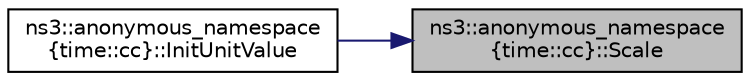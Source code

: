digraph "ns3::anonymous_namespace{time::cc}::Scale"
{
 // LATEX_PDF_SIZE
  edge [fontname="Helvetica",fontsize="10",labelfontname="Helvetica",labelfontsize="10"];
  node [fontname="Helvetica",fontsize="10",shape=record];
  rankdir="RL";
  Node1 [label="ns3::anonymous_namespace\l\{time::cc\}::Scale",height=0.2,width=0.4,color="black", fillcolor="grey75", style="filled", fontcolor="black",tooltip="Scale a unit to the smallest unit."];
  Node1 -> Node2 [dir="back",color="midnightblue",fontsize="10",style="solid",fontname="Helvetica"];
  Node2 [label="ns3::anonymous_namespace\l\{time::cc\}::InitUnitValue",height=0.2,width=0.4,color="black", fillcolor="white", style="filled",URL="$namespacens3_1_1anonymous__namespace_02time_8cc_03.html#ab967ffaddf628c94794ec59f1b55701f",tooltip="Initializer for UNIT_VALUE."];
}
